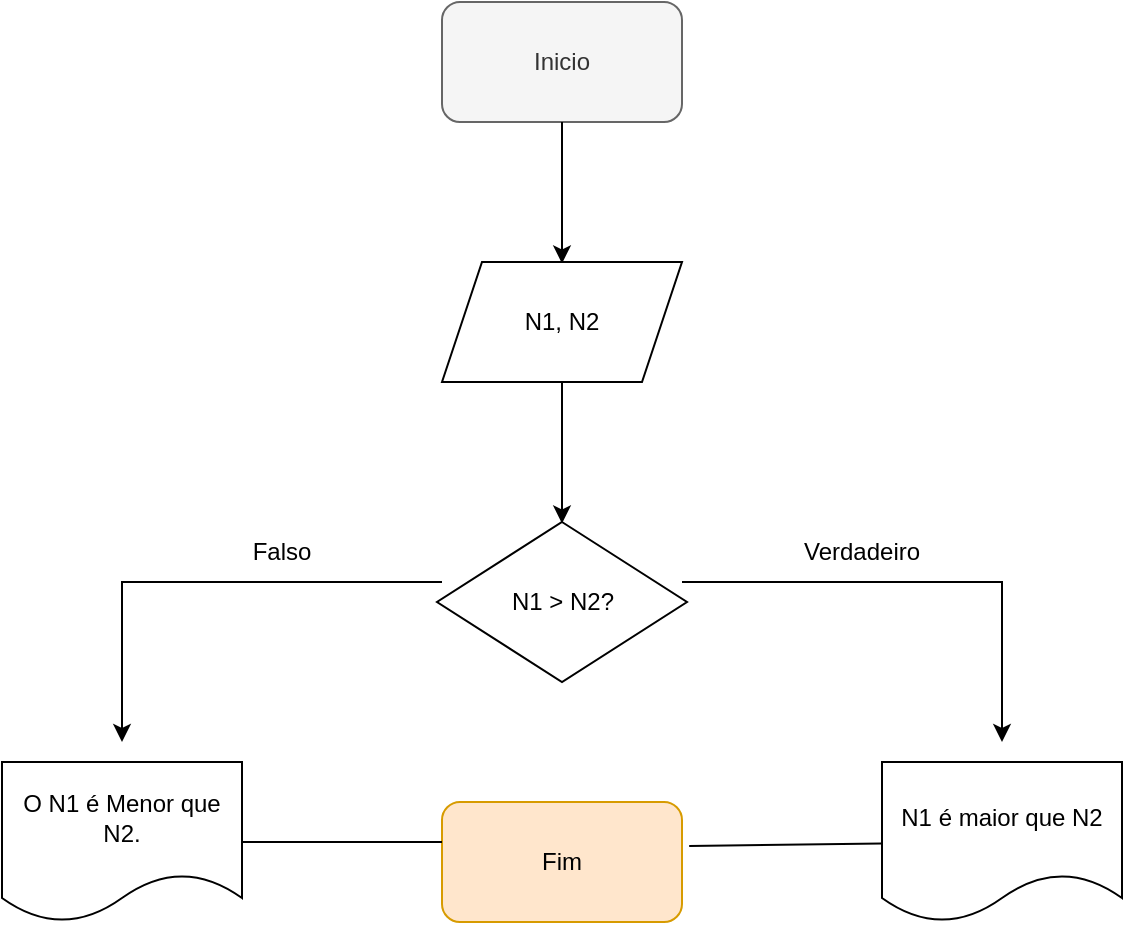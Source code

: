 <mxfile version="21.0.6" type="github" pages="4">
  <diagram name="Exercicio A" id="4B9BO25oKtHDPkh3hYL-">
    <mxGraphModel dx="1009" dy="542" grid="1" gridSize="10" guides="1" tooltips="1" connect="1" arrows="1" fold="1" page="1" pageScale="1" pageWidth="827" pageHeight="1169" math="0" shadow="0">
      <root>
        <mxCell id="0" />
        <mxCell id="1" parent="0" />
        <mxCell id="jYF8WMhVN3_Q2TgcW96s-1" value="Inicio" style="rounded=1;whiteSpace=wrap;html=1;fillColor=#f5f5f5;fontColor=#333333;strokeColor=#666666;" parent="1" vertex="1">
          <mxGeometry x="340" y="80" width="120" height="60" as="geometry" />
        </mxCell>
        <mxCell id="jYF8WMhVN3_Q2TgcW96s-2" value="" style="endArrow=classic;html=1;rounded=0;" parent="1" source="jYF8WMhVN3_Q2TgcW96s-1" edge="1">
          <mxGeometry width="50" height="50" relative="1" as="geometry">
            <mxPoint x="400" y="190" as="sourcePoint" />
            <mxPoint x="400" y="210.711" as="targetPoint" />
          </mxGeometry>
        </mxCell>
        <mxCell id="jYF8WMhVN3_Q2TgcW96s-3" value="N1, N2" style="shape=parallelogram;perimeter=parallelogramPerimeter;whiteSpace=wrap;html=1;fixedSize=1;" parent="1" vertex="1">
          <mxGeometry x="340" y="210" width="120" height="60" as="geometry" />
        </mxCell>
        <mxCell id="jYF8WMhVN3_Q2TgcW96s-6" value="" style="endArrow=classic;html=1;rounded=0;" parent="1" source="jYF8WMhVN3_Q2TgcW96s-3" edge="1">
          <mxGeometry width="50" height="50" relative="1" as="geometry">
            <mxPoint x="400" y="320" as="sourcePoint" />
            <mxPoint x="400" y="340.711" as="targetPoint" />
          </mxGeometry>
        </mxCell>
        <mxCell id="jYF8WMhVN3_Q2TgcW96s-11" value="" style="endArrow=classic;html=1;rounded=0;" parent="1" edge="1">
          <mxGeometry width="50" height="50" relative="1" as="geometry">
            <mxPoint x="340" y="370" as="sourcePoint" />
            <mxPoint x="180" y="450" as="targetPoint" />
            <Array as="points">
              <mxPoint x="180" y="370" />
            </Array>
          </mxGeometry>
        </mxCell>
        <mxCell id="jYF8WMhVN3_Q2TgcW96s-12" value="Falso" style="text;html=1;strokeColor=none;fillColor=none;align=center;verticalAlign=middle;whiteSpace=wrap;rounded=0;" parent="1" vertex="1">
          <mxGeometry x="230" y="340" width="60" height="30" as="geometry" />
        </mxCell>
        <mxCell id="jYF8WMhVN3_Q2TgcW96s-18" value="" style="endArrow=classic;html=1;rounded=0;" parent="1" edge="1">
          <mxGeometry width="50" height="50" relative="1" as="geometry">
            <mxPoint x="460" y="370" as="sourcePoint" />
            <mxPoint x="620" y="450" as="targetPoint" />
            <Array as="points">
              <mxPoint x="620" y="370" />
            </Array>
          </mxGeometry>
        </mxCell>
        <mxCell id="jYF8WMhVN3_Q2TgcW96s-20" value="Verdadeiro" style="text;html=1;strokeColor=none;fillColor=none;align=center;verticalAlign=middle;whiteSpace=wrap;rounded=0;" parent="1" vertex="1">
          <mxGeometry x="520" y="340" width="60" height="30" as="geometry" />
        </mxCell>
        <mxCell id="jYF8WMhVN3_Q2TgcW96s-21" value="Fim" style="rounded=1;whiteSpace=wrap;html=1;fillColor=#ffe6cc;strokeColor=#d79b00;" parent="1" vertex="1">
          <mxGeometry x="340" y="480" width="120" height="60" as="geometry" />
        </mxCell>
        <mxCell id="jYF8WMhVN3_Q2TgcW96s-22" value="" style="endArrow=none;html=1;rounded=0;" parent="1" edge="1">
          <mxGeometry width="50" height="50" relative="1" as="geometry">
            <mxPoint x="240" y="500" as="sourcePoint" />
            <mxPoint x="340" y="500" as="targetPoint" />
          </mxGeometry>
        </mxCell>
        <mxCell id="jYF8WMhVN3_Q2TgcW96s-23" value="" style="endArrow=none;html=1;rounded=0;entryX=1.03;entryY=0.367;entryDx=0;entryDy=0;entryPerimeter=0;" parent="1" target="jYF8WMhVN3_Q2TgcW96s-21" edge="1">
          <mxGeometry width="50" height="50" relative="1" as="geometry">
            <mxPoint x="560.011" y="500.769" as="sourcePoint" />
            <mxPoint x="489.289" y="500" as="targetPoint" />
          </mxGeometry>
        </mxCell>
        <mxCell id="CwiHa8ycFHotNbU5F0hP-1" value="N1 &amp;gt; N2?" style="rhombus;whiteSpace=wrap;html=1;" parent="1" vertex="1">
          <mxGeometry x="337.5" y="340" width="125" height="80" as="geometry" />
        </mxCell>
        <mxCell id="CwiHa8ycFHotNbU5F0hP-2" value="O N1 é Menor que N2." style="shape=document;whiteSpace=wrap;html=1;boundedLbl=1;" parent="1" vertex="1">
          <mxGeometry x="120" y="460" width="120" height="80" as="geometry" />
        </mxCell>
        <mxCell id="CwiHa8ycFHotNbU5F0hP-3" value="N1 é maior que N2" style="shape=document;whiteSpace=wrap;html=1;boundedLbl=1;" parent="1" vertex="1">
          <mxGeometry x="560" y="460" width="120" height="80" as="geometry" />
        </mxCell>
      </root>
    </mxGraphModel>
  </diagram>
  <diagram id="hir1BDsin9dhVW5j06pF" name="B">
    <mxGraphModel dx="1784" dy="774" grid="1" gridSize="10" guides="1" tooltips="1" connect="1" arrows="1" fold="1" page="1" pageScale="1" pageWidth="827" pageHeight="1169" math="0" shadow="0">
      <root>
        <mxCell id="0" />
        <mxCell id="1" parent="0" />
        <mxCell id="48J0gwnHM3VfTVnV5dul-1" value="Inicio" style="rounded=1;whiteSpace=wrap;html=1;fillColor=#d5e8d4;strokeColor=#82b366;" parent="1" vertex="1">
          <mxGeometry x="350" y="170" width="120" height="60" as="geometry" />
        </mxCell>
        <mxCell id="48J0gwnHM3VfTVnV5dul-2" value="" style="endArrow=classic;html=1;rounded=0;" parent="1" source="48J0gwnHM3VfTVnV5dul-1" edge="1">
          <mxGeometry width="50" height="50" relative="1" as="geometry">
            <mxPoint x="410" y="280" as="sourcePoint" />
            <mxPoint x="410" y="300.711" as="targetPoint" />
          </mxGeometry>
        </mxCell>
        <mxCell id="48J0gwnHM3VfTVnV5dul-3" value="N3" style="shape=parallelogram;perimeter=parallelogramPerimeter;whiteSpace=wrap;html=1;fixedSize=1;" parent="1" vertex="1">
          <mxGeometry x="350" y="300" width="120" height="60" as="geometry" />
        </mxCell>
        <mxCell id="48J0gwnHM3VfTVnV5dul-4" value="" style="endArrow=classic;html=1;rounded=0;" parent="1" source="48J0gwnHM3VfTVnV5dul-3" edge="1">
          <mxGeometry width="50" height="50" relative="1" as="geometry">
            <mxPoint x="410" y="410" as="sourcePoint" />
            <mxPoint x="410" y="430.711" as="targetPoint" />
          </mxGeometry>
        </mxCell>
        <mxCell id="48J0gwnHM3VfTVnV5dul-6" value="" style="endArrow=classic;html=1;rounded=0;" parent="1" edge="1">
          <mxGeometry width="50" height="50" relative="1" as="geometry">
            <mxPoint x="350" y="460" as="sourcePoint" />
            <mxPoint x="250" y="530" as="targetPoint" />
            <Array as="points">
              <mxPoint x="250" y="460" />
            </Array>
          </mxGeometry>
        </mxCell>
        <mxCell id="48J0gwnHM3VfTVnV5dul-7" value="Falso" style="text;html=1;strokeColor=none;fillColor=none;align=center;verticalAlign=middle;whiteSpace=wrap;rounded=0;" parent="1" vertex="1">
          <mxGeometry x="240" y="430" width="60" height="30" as="geometry" />
        </mxCell>
        <mxCell id="48J0gwnHM3VfTVnV5dul-9" value="" style="endArrow=classic;html=1;rounded=0;" parent="1" edge="1">
          <mxGeometry width="50" height="50" relative="1" as="geometry">
            <mxPoint x="470" y="460" as="sourcePoint" />
            <mxPoint x="630" y="540" as="targetPoint" />
            <Array as="points">
              <mxPoint x="630" y="460" />
            </Array>
          </mxGeometry>
        </mxCell>
        <mxCell id="48J0gwnHM3VfTVnV5dul-11" value="Verdadeiro" style="text;html=1;strokeColor=none;fillColor=none;align=center;verticalAlign=middle;whiteSpace=wrap;rounded=0;" parent="1" vertex="1">
          <mxGeometry x="530" y="430" width="60" height="30" as="geometry" />
        </mxCell>
        <mxCell id="IafcjxPlaH1Ha6c4iSfW-5" value="Verdadeiro" style="text;html=1;align=center;verticalAlign=middle;resizable=0;points=[];autosize=1;strokeColor=none;fillColor=none;" parent="1" vertex="1">
          <mxGeometry x="110" y="540" width="80" height="30" as="geometry" />
        </mxCell>
        <mxCell id="IafcjxPlaH1Ha6c4iSfW-8" value="Falso" style="text;html=1;align=center;verticalAlign=middle;resizable=0;points=[];autosize=1;strokeColor=none;fillColor=none;" parent="1" vertex="1">
          <mxGeometry x="330" y="540" width="50" height="30" as="geometry" />
        </mxCell>
        <mxCell id="IafcjxPlaH1Ha6c4iSfW-10" value="" style="endArrow=none;html=1;rounded=0;" parent="1" edge="1">
          <mxGeometry width="50" height="50" relative="1" as="geometry">
            <mxPoint x="190" y="570" as="sourcePoint" />
            <mxPoint x="119.289" y="570" as="targetPoint" />
          </mxGeometry>
        </mxCell>
        <mxCell id="IafcjxPlaH1Ha6c4iSfW-11" value="" style="endArrow=none;html=1;rounded=0;" parent="1" edge="1">
          <mxGeometry width="50" height="50" relative="1" as="geometry">
            <mxPoint x="310" y="570" as="sourcePoint" />
            <mxPoint x="380.711" y="570" as="targetPoint" />
          </mxGeometry>
        </mxCell>
        <mxCell id="IafcjxPlaH1Ha6c4iSfW-14" value="" style="endArrow=classic;html=1;rounded=0;" parent="1" edge="1">
          <mxGeometry width="50" height="50" relative="1" as="geometry">
            <mxPoint x="120" y="570" as="sourcePoint" />
            <mxPoint x="120" y="630" as="targetPoint" />
          </mxGeometry>
        </mxCell>
        <mxCell id="IafcjxPlaH1Ha6c4iSfW-16" value="" style="endArrow=classic;html=1;rounded=0;" parent="1" edge="1">
          <mxGeometry width="50" height="50" relative="1" as="geometry">
            <mxPoint x="380" y="570" as="sourcePoint" />
            <mxPoint x="380" y="640" as="targetPoint" />
          </mxGeometry>
        </mxCell>
        <mxCell id="IafcjxPlaH1Ha6c4iSfW-18" value="" style="endArrow=classic;html=1;rounded=0;" parent="1" edge="1">
          <mxGeometry width="50" height="50" relative="1" as="geometry">
            <mxPoint x="150" y="700" as="sourcePoint" />
            <mxPoint x="410" y="800" as="targetPoint" />
          </mxGeometry>
        </mxCell>
        <mxCell id="IafcjxPlaH1Ha6c4iSfW-19" value="" style="endArrow=classic;html=1;rounded=0;" parent="1" edge="1">
          <mxGeometry width="50" height="50" relative="1" as="geometry">
            <mxPoint x="630" y="630" as="sourcePoint" />
            <mxPoint x="540" y="800" as="targetPoint" />
          </mxGeometry>
        </mxCell>
        <mxCell id="IafcjxPlaH1Ha6c4iSfW-20" value="" style="endArrow=classic;html=1;rounded=0;" parent="1" edge="1">
          <mxGeometry width="50" height="50" relative="1" as="geometry">
            <mxPoint x="405" y="710" as="sourcePoint" />
            <mxPoint x="480" y="800" as="targetPoint" />
          </mxGeometry>
        </mxCell>
        <mxCell id="IafcjxPlaH1Ha6c4iSfW-22" value="FIM" style="rounded=1;whiteSpace=wrap;html=1;fillColor=#fff2cc;strokeColor=#d6b656;" parent="1" vertex="1">
          <mxGeometry x="400" y="800" width="150" height="60" as="geometry" />
        </mxCell>
        <mxCell id="w7qitkLMEKER_r0oFL8i-1" value="N3 &amp;gt; 0 ?" style="rhombus;whiteSpace=wrap;html=1;" vertex="1" parent="1">
          <mxGeometry x="360" y="430" width="110" height="80" as="geometry" />
        </mxCell>
        <mxCell id="QFV6Fn3u8mx-N9uCwb2x-1" value="N3 é positivo&amp;nbsp;" style="shape=document;whiteSpace=wrap;html=1;boundedLbl=1;" vertex="1" parent="1">
          <mxGeometry x="570" y="545" width="120" height="80" as="geometry" />
        </mxCell>
        <mxCell id="QFV6Fn3u8mx-N9uCwb2x-2" value="N3 &amp;lt; 0?" style="rhombus;whiteSpace=wrap;html=1;" vertex="1" parent="1">
          <mxGeometry x="190" y="540" width="120" height="80" as="geometry" />
        </mxCell>
        <mxCell id="QFV6Fn3u8mx-N9uCwb2x-3" value="N3 é negativo" style="shape=document;whiteSpace=wrap;html=1;boundedLbl=1;" vertex="1" parent="1">
          <mxGeometry x="70" y="630" width="120" height="80" as="geometry" />
        </mxCell>
        <mxCell id="QFV6Fn3u8mx-N9uCwb2x-4" value="N3 é Neutro" style="shape=document;whiteSpace=wrap;html=1;boundedLbl=1;" vertex="1" parent="1">
          <mxGeometry x="320" y="640" width="120" height="80" as="geometry" />
        </mxCell>
      </root>
    </mxGraphModel>
  </diagram>
  <diagram id="RuEk06_Y4p6FzKFlV82Q" name="Página-3">
    <mxGraphModel dx="1009" dy="542" grid="1" gridSize="10" guides="1" tooltips="1" connect="1" arrows="1" fold="1" page="1" pageScale="1" pageWidth="827" pageHeight="1169" math="0" shadow="0">
      <root>
        <mxCell id="0" />
        <mxCell id="1" parent="0" />
        <mxCell id="uEQFhUQe-ghEOIi8qcoH-1" value="Inicio" style="rounded=1;whiteSpace=wrap;html=1;fillColor=#dae8fc;strokeColor=#6c8ebf;" parent="1" vertex="1">
          <mxGeometry x="340" y="80" width="120" height="60" as="geometry" />
        </mxCell>
        <mxCell id="uEQFhUQe-ghEOIi8qcoH-2" value="" style="endArrow=classic;html=1;rounded=0;" parent="1" source="uEQFhUQe-ghEOIi8qcoH-1" edge="1">
          <mxGeometry width="50" height="50" relative="1" as="geometry">
            <mxPoint x="400" y="190" as="sourcePoint" />
            <mxPoint x="400" y="210.711" as="targetPoint" />
          </mxGeometry>
        </mxCell>
        <mxCell id="uEQFhUQe-ghEOIi8qcoH-3" value="N4" style="shape=parallelogram;perimeter=parallelogramPerimeter;whiteSpace=wrap;html=1;fixedSize=1;" parent="1" vertex="1">
          <mxGeometry x="340" y="210" width="120" height="60" as="geometry" />
        </mxCell>
        <mxCell id="uEQFhUQe-ghEOIi8qcoH-4" value="" style="endArrow=classic;html=1;rounded=0;" parent="1" source="uEQFhUQe-ghEOIi8qcoH-3" edge="1">
          <mxGeometry width="50" height="50" relative="1" as="geometry">
            <mxPoint x="400" y="320" as="sourcePoint" />
            <mxPoint x="400" y="340.711" as="targetPoint" />
          </mxGeometry>
        </mxCell>
        <mxCell id="uEQFhUQe-ghEOIi8qcoH-6" value="" style="endArrow=classic;html=1;rounded=0;" parent="1" edge="1">
          <mxGeometry width="50" height="50" relative="1" as="geometry">
            <mxPoint x="340" y="370" as="sourcePoint" />
            <mxPoint x="180" y="450" as="targetPoint" />
            <Array as="points">
              <mxPoint x="180" y="370" />
            </Array>
          </mxGeometry>
        </mxCell>
        <mxCell id="uEQFhUQe-ghEOIi8qcoH-7" value="Falso" style="text;html=1;strokeColor=none;fillColor=none;align=center;verticalAlign=middle;whiteSpace=wrap;rounded=0;" parent="1" vertex="1">
          <mxGeometry x="230" y="340" width="60" height="30" as="geometry" />
        </mxCell>
        <mxCell id="uEQFhUQe-ghEOIi8qcoH-9" value="" style="endArrow=classic;html=1;rounded=0;" parent="1" edge="1">
          <mxGeometry width="50" height="50" relative="1" as="geometry">
            <mxPoint x="460" y="370" as="sourcePoint" />
            <mxPoint x="620" y="450" as="targetPoint" />
            <Array as="points">
              <mxPoint x="620" y="370" />
            </Array>
          </mxGeometry>
        </mxCell>
        <mxCell id="uEQFhUQe-ghEOIi8qcoH-11" value="Verdadeiro" style="text;html=1;strokeColor=none;fillColor=none;align=center;verticalAlign=middle;whiteSpace=wrap;rounded=0;" parent="1" vertex="1">
          <mxGeometry x="520" y="340" width="60" height="30" as="geometry" />
        </mxCell>
        <mxCell id="uEQFhUQe-ghEOIi8qcoH-12" value="Fim" style="rounded=1;whiteSpace=wrap;html=1;fillColor=#f8cecc;strokeColor=#b85450;" parent="1" vertex="1">
          <mxGeometry x="340" y="480" width="120" height="60" as="geometry" />
        </mxCell>
        <mxCell id="uEQFhUQe-ghEOIi8qcoH-13" value="" style="endArrow=none;html=1;rounded=0;" parent="1" edge="1">
          <mxGeometry width="50" height="50" relative="1" as="geometry">
            <mxPoint x="240" y="500" as="sourcePoint" />
            <mxPoint x="340" y="500" as="targetPoint" />
          </mxGeometry>
        </mxCell>
        <mxCell id="uEQFhUQe-ghEOIi8qcoH-14" value="" style="endArrow=none;html=1;rounded=0;entryX=1.03;entryY=0.367;entryDx=0;entryDy=0;entryPerimeter=0;" parent="1" target="uEQFhUQe-ghEOIi8qcoH-12" edge="1">
          <mxGeometry width="50" height="50" relative="1" as="geometry">
            <mxPoint x="560.011" y="500.769" as="sourcePoint" />
            <mxPoint x="489.289" y="500" as="targetPoint" />
          </mxGeometry>
        </mxCell>
        <mxCell id="V6LUsMYcBZaFphuEao4i-1" value="N4 % 2 == 0" style="rhombus;whiteSpace=wrap;html=1;" parent="1" vertex="1">
          <mxGeometry x="340" y="350" width="120" height="80" as="geometry" />
        </mxCell>
        <mxCell id="V6LUsMYcBZaFphuEao4i-2" value="O n4 é impar" style="shape=document;whiteSpace=wrap;html=1;boundedLbl=1;" parent="1" vertex="1">
          <mxGeometry x="130" y="460" width="120" height="80" as="geometry" />
        </mxCell>
        <mxCell id="V6LUsMYcBZaFphuEao4i-3" value="O n4 é Par" style="shape=document;whiteSpace=wrap;html=1;boundedLbl=1;" parent="1" vertex="1">
          <mxGeometry x="560" y="460" width="120" height="80" as="geometry" />
        </mxCell>
      </root>
    </mxGraphModel>
  </diagram>
  <diagram id="uO-Pu0lf1ujxaAVLgx5E" name="Página-4">
    <mxGraphModel dx="1009" dy="542" grid="1" gridSize="10" guides="1" tooltips="1" connect="1" arrows="1" fold="1" page="1" pageScale="1" pageWidth="827" pageHeight="1169" math="0" shadow="0">
      <root>
        <mxCell id="0" />
        <mxCell id="1" parent="0" />
        <mxCell id="KcljU-1RYOROdLVzqFUz-1" value="Inicio" style="rounded=1;whiteSpace=wrap;html=1;fillColor=#dae8fc;strokeColor=#6c8ebf;" parent="1" vertex="1">
          <mxGeometry x="310" y="280" width="120" height="60" as="geometry" />
        </mxCell>
        <mxCell id="KcljU-1RYOROdLVzqFUz-2" value="" style="endArrow=classic;html=1;rounded=0;" parent="1" source="KcljU-1RYOROdLVzqFUz-1" edge="1">
          <mxGeometry width="50" height="50" relative="1" as="geometry">
            <mxPoint x="370" y="390" as="sourcePoint" />
            <mxPoint x="370" y="410.711" as="targetPoint" />
          </mxGeometry>
        </mxCell>
        <mxCell id="KcljU-1RYOROdLVzqFUz-3" value="N6, N5" style="shape=parallelogram;perimeter=parallelogramPerimeter;whiteSpace=wrap;html=1;fixedSize=1;" parent="1" vertex="1">
          <mxGeometry x="310" y="410" width="120" height="60" as="geometry" />
        </mxCell>
        <mxCell id="KcljU-1RYOROdLVzqFUz-4" value="" style="endArrow=classic;html=1;rounded=0;" parent="1" source="KcljU-1RYOROdLVzqFUz-3" edge="1">
          <mxGeometry width="50" height="50" relative="1" as="geometry">
            <mxPoint x="370" y="520" as="sourcePoint" />
            <mxPoint x="370" y="540.711" as="targetPoint" />
          </mxGeometry>
        </mxCell>
        <mxCell id="KcljU-1RYOROdLVzqFUz-5" value="" style="endArrow=classic;html=1;rounded=0;" parent="1" edge="1">
          <mxGeometry width="50" height="50" relative="1" as="geometry">
            <mxPoint x="310" y="580" as="sourcePoint" />
            <mxPoint x="150" y="650" as="targetPoint" />
            <Array as="points">
              <mxPoint x="150" y="580" />
            </Array>
          </mxGeometry>
        </mxCell>
        <mxCell id="KcljU-1RYOROdLVzqFUz-6" value="Falso" style="text;html=1;strokeColor=none;fillColor=none;align=center;verticalAlign=middle;whiteSpace=wrap;rounded=0;" parent="1" vertex="1">
          <mxGeometry x="200" y="540" width="60" height="30" as="geometry" />
        </mxCell>
        <mxCell id="KcljU-1RYOROdLVzqFUz-7" value="" style="endArrow=classic;html=1;rounded=0;" parent="1" edge="1">
          <mxGeometry width="50" height="50" relative="1" as="geometry">
            <mxPoint x="440" y="580" as="sourcePoint" />
            <mxPoint x="590" y="650" as="targetPoint" />
            <Array as="points">
              <mxPoint x="590" y="580" />
            </Array>
          </mxGeometry>
        </mxCell>
        <mxCell id="KcljU-1RYOROdLVzqFUz-8" value="Verdadeiro" style="text;html=1;strokeColor=none;fillColor=none;align=center;verticalAlign=middle;whiteSpace=wrap;rounded=0;" parent="1" vertex="1">
          <mxGeometry x="490" y="540" width="60" height="30" as="geometry" />
        </mxCell>
        <mxCell id="KcljU-1RYOROdLVzqFUz-9" value="Fim" style="rounded=1;whiteSpace=wrap;html=1;fillColor=#f8cecc;strokeColor=#b85450;" parent="1" vertex="1">
          <mxGeometry x="310" y="680" width="120" height="60" as="geometry" />
        </mxCell>
        <mxCell id="KcljU-1RYOROdLVzqFUz-10" value="" style="endArrow=none;html=1;rounded=0;" parent="1" edge="1">
          <mxGeometry width="50" height="50" relative="1" as="geometry">
            <mxPoint x="210" y="700" as="sourcePoint" />
            <mxPoint x="310" y="700" as="targetPoint" />
          </mxGeometry>
        </mxCell>
        <mxCell id="KcljU-1RYOROdLVzqFUz-11" value="" style="endArrow=none;html=1;rounded=0;entryX=1.03;entryY=0.367;entryDx=0;entryDy=0;entryPerimeter=0;" parent="1" target="KcljU-1RYOROdLVzqFUz-9" edge="1">
          <mxGeometry width="50" height="50" relative="1" as="geometry">
            <mxPoint x="530.011" y="700.769" as="sourcePoint" />
            <mxPoint x="459.289" y="700" as="targetPoint" />
          </mxGeometry>
        </mxCell>
        <mxCell id="KcljU-1RYOROdLVzqFUz-12" value="" style="rhombus;whiteSpace=wrap;html=1;" parent="1" vertex="1">
          <mxGeometry x="310" y="550" width="120" height="80" as="geometry" />
        </mxCell>
        <mxCell id="KcljU-1RYOROdLVzqFUz-13" value="" style="shape=document;whiteSpace=wrap;html=1;boundedLbl=1;" parent="1" vertex="1">
          <mxGeometry x="100" y="660" width="120" height="80" as="geometry" />
        </mxCell>
        <mxCell id="KcljU-1RYOROdLVzqFUz-14" value="" style="shape=document;whiteSpace=wrap;html=1;boundedLbl=1;" parent="1" vertex="1">
          <mxGeometry x="530" y="660" width="120" height="80" as="geometry" />
        </mxCell>
      </root>
    </mxGraphModel>
  </diagram>
</mxfile>
